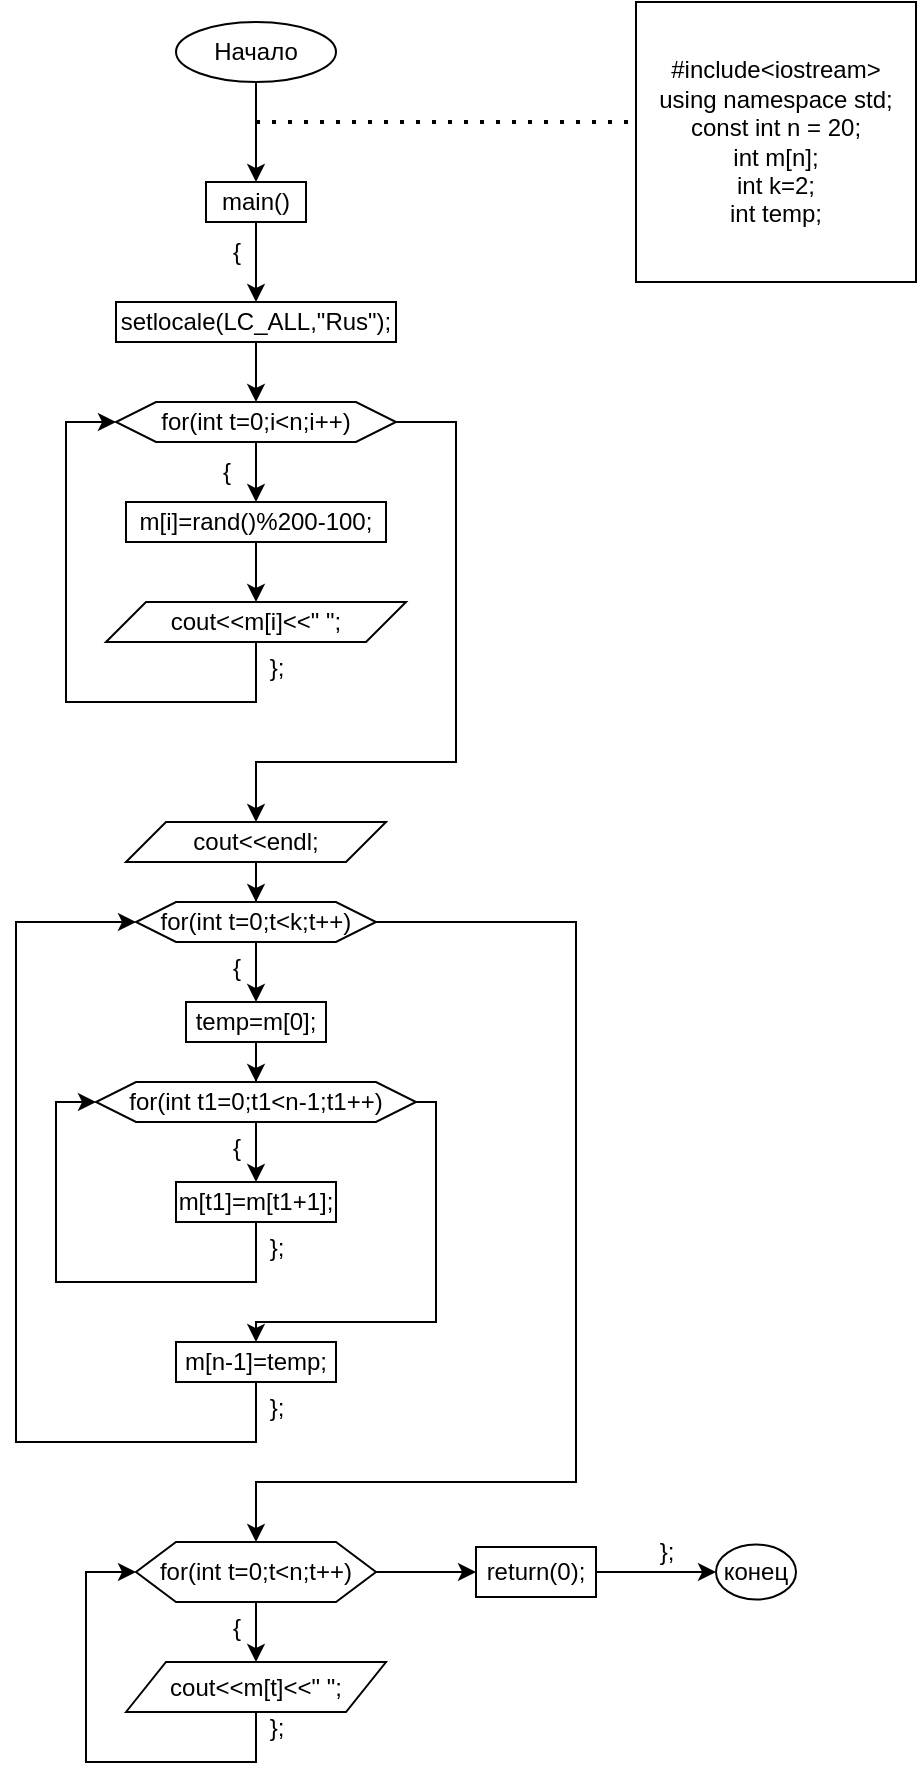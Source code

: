 <mxfile version="22.1.2" type="device">
  <diagram id="C5RBs43oDa-KdzZeNtuy" name="Page-1">
    <mxGraphModel dx="1780" dy="864" grid="1" gridSize="10" guides="1" tooltips="1" connect="1" arrows="1" fold="1" page="1" pageScale="1" pageWidth="827" pageHeight="1169" math="0" shadow="0">
      <root>
        <mxCell id="WIyWlLk6GJQsqaUBKTNV-0" />
        <mxCell id="WIyWlLk6GJQsqaUBKTNV-1" parent="WIyWlLk6GJQsqaUBKTNV-0" />
        <mxCell id="v-dNHV7s0jWdKENIAIiw-3" style="edgeStyle=orthogonalEdgeStyle;rounded=0;orthogonalLoop=1;jettySize=auto;html=1;entryX=0.5;entryY=0;entryDx=0;entryDy=0;" parent="WIyWlLk6GJQsqaUBKTNV-1" source="v-dNHV7s0jWdKENIAIiw-1" target="v-dNHV7s0jWdKENIAIiw-2" edge="1">
          <mxGeometry relative="1" as="geometry" />
        </mxCell>
        <mxCell id="v-dNHV7s0jWdKENIAIiw-1" value="Начало" style="ellipse;whiteSpace=wrap;html=1;" parent="WIyWlLk6GJQsqaUBKTNV-1" vertex="1">
          <mxGeometry x="330" y="20" width="80" height="30" as="geometry" />
        </mxCell>
        <mxCell id="v-dNHV7s0jWdKENIAIiw-7" value="" style="edgeStyle=orthogonalEdgeStyle;rounded=0;orthogonalLoop=1;jettySize=auto;html=1;" parent="WIyWlLk6GJQsqaUBKTNV-1" source="v-dNHV7s0jWdKENIAIiw-2" target="v-dNHV7s0jWdKENIAIiw-6" edge="1">
          <mxGeometry relative="1" as="geometry" />
        </mxCell>
        <mxCell id="v-dNHV7s0jWdKENIAIiw-2" value="main()" style="rounded=0;whiteSpace=wrap;html=1;" parent="WIyWlLk6GJQsqaUBKTNV-1" vertex="1">
          <mxGeometry x="345" y="100" width="50" height="20" as="geometry" />
        </mxCell>
        <mxCell id="v-dNHV7s0jWdKENIAIiw-4" value="" style="endArrow=none;dashed=1;html=1;dashPattern=1 3;strokeWidth=2;rounded=0;" parent="WIyWlLk6GJQsqaUBKTNV-1" edge="1">
          <mxGeometry width="50" height="50" relative="1" as="geometry">
            <mxPoint x="370" y="70" as="sourcePoint" />
            <mxPoint x="560" y="70" as="targetPoint" />
          </mxGeometry>
        </mxCell>
        <mxCell id="v-dNHV7s0jWdKENIAIiw-5" value="#include&amp;lt;iostream&amp;gt;&lt;br&gt;using namespace std;&lt;br&gt;const int n = 20;&lt;br&gt;int m[n];&lt;br&gt;int k=2;&lt;br&gt;int temp;" style="whiteSpace=wrap;html=1;aspect=fixed;" parent="WIyWlLk6GJQsqaUBKTNV-1" vertex="1">
          <mxGeometry x="560" y="10" width="140" height="140" as="geometry" />
        </mxCell>
        <mxCell id="v-dNHV7s0jWdKENIAIiw-9" value="" style="edgeStyle=orthogonalEdgeStyle;rounded=0;orthogonalLoop=1;jettySize=auto;html=1;" parent="WIyWlLk6GJQsqaUBKTNV-1" source="v-dNHV7s0jWdKENIAIiw-6" target="v-dNHV7s0jWdKENIAIiw-8" edge="1">
          <mxGeometry relative="1" as="geometry" />
        </mxCell>
        <mxCell id="v-dNHV7s0jWdKENIAIiw-6" value="setlocale(LC_ALL,&quot;Rus&quot;);" style="whiteSpace=wrap;html=1;rounded=0;" parent="WIyWlLk6GJQsqaUBKTNV-1" vertex="1">
          <mxGeometry x="300" y="160" width="140" height="20" as="geometry" />
        </mxCell>
        <mxCell id="v-dNHV7s0jWdKENIAIiw-11" value="" style="edgeStyle=orthogonalEdgeStyle;rounded=0;orthogonalLoop=1;jettySize=auto;html=1;" parent="WIyWlLk6GJQsqaUBKTNV-1" source="v-dNHV7s0jWdKENIAIiw-8" target="v-dNHV7s0jWdKENIAIiw-10" edge="1">
          <mxGeometry relative="1" as="geometry" />
        </mxCell>
        <mxCell id="v-dNHV7s0jWdKENIAIiw-17" style="edgeStyle=orthogonalEdgeStyle;rounded=0;orthogonalLoop=1;jettySize=auto;html=1;" parent="WIyWlLk6GJQsqaUBKTNV-1" source="v-dNHV7s0jWdKENIAIiw-8" edge="1">
          <mxGeometry relative="1" as="geometry">
            <mxPoint x="370" y="420" as="targetPoint" />
            <Array as="points">
              <mxPoint x="470" y="220" />
              <mxPoint x="470" y="390" />
              <mxPoint x="370" y="390" />
            </Array>
          </mxGeometry>
        </mxCell>
        <mxCell id="v-dNHV7s0jWdKENIAIiw-8" value="for(int t=0;i&amp;lt;n;i++)" style="shape=hexagon;perimeter=hexagonPerimeter2;whiteSpace=wrap;html=1;fixedSize=1;rounded=0;" parent="WIyWlLk6GJQsqaUBKTNV-1" vertex="1">
          <mxGeometry x="300" y="210" width="140" height="20" as="geometry" />
        </mxCell>
        <mxCell id="v-dNHV7s0jWdKENIAIiw-13" value="" style="edgeStyle=orthogonalEdgeStyle;rounded=0;orthogonalLoop=1;jettySize=auto;html=1;" parent="WIyWlLk6GJQsqaUBKTNV-1" source="v-dNHV7s0jWdKENIAIiw-10" target="v-dNHV7s0jWdKENIAIiw-12" edge="1">
          <mxGeometry relative="1" as="geometry" />
        </mxCell>
        <mxCell id="v-dNHV7s0jWdKENIAIiw-10" value="m[i]=rand()%200-100;" style="whiteSpace=wrap;html=1;rounded=0;" parent="WIyWlLk6GJQsqaUBKTNV-1" vertex="1">
          <mxGeometry x="305" y="260" width="130" height="20" as="geometry" />
        </mxCell>
        <mxCell id="v-dNHV7s0jWdKENIAIiw-14" style="edgeStyle=orthogonalEdgeStyle;rounded=0;orthogonalLoop=1;jettySize=auto;html=1;entryX=0;entryY=0.5;entryDx=0;entryDy=0;" parent="WIyWlLk6GJQsqaUBKTNV-1" source="v-dNHV7s0jWdKENIAIiw-12" target="v-dNHV7s0jWdKENIAIiw-8" edge="1">
          <mxGeometry relative="1" as="geometry">
            <Array as="points">
              <mxPoint x="370" y="360" />
              <mxPoint x="275" y="360" />
              <mxPoint x="275" y="220" />
            </Array>
          </mxGeometry>
        </mxCell>
        <mxCell id="v-dNHV7s0jWdKENIAIiw-12" value="cout&amp;lt;&amp;lt;m[i]&amp;lt;&amp;lt;&quot; &quot;;" style="shape=parallelogram;perimeter=parallelogramPerimeter;whiteSpace=wrap;html=1;fixedSize=1;rounded=0;" parent="WIyWlLk6GJQsqaUBKTNV-1" vertex="1">
          <mxGeometry x="295" y="310" width="150" height="20" as="geometry" />
        </mxCell>
        <mxCell id="-OUiE-6ZjnuVIrMrALZC-2" value="" style="edgeStyle=orthogonalEdgeStyle;rounded=0;orthogonalLoop=1;jettySize=auto;html=1;" edge="1" parent="WIyWlLk6GJQsqaUBKTNV-1" source="v-dNHV7s0jWdKENIAIiw-18" target="-OUiE-6ZjnuVIrMrALZC-1">
          <mxGeometry relative="1" as="geometry" />
        </mxCell>
        <mxCell id="v-dNHV7s0jWdKENIAIiw-18" value="cout&amp;lt;&amp;lt;endl;" style="shape=parallelogram;perimeter=parallelogramPerimeter;whiteSpace=wrap;html=1;fixedSize=1;" parent="WIyWlLk6GJQsqaUBKTNV-1" vertex="1">
          <mxGeometry x="305" y="420" width="130" height="20" as="geometry" />
        </mxCell>
        <mxCell id="v-dNHV7s0jWdKENIAIiw-31" value="" style="edgeStyle=orthogonalEdgeStyle;rounded=0;orthogonalLoop=1;jettySize=auto;html=1;" parent="WIyWlLk6GJQsqaUBKTNV-1" source="v-dNHV7s0jWdKENIAIiw-29" target="v-dNHV7s0jWdKENIAIiw-30" edge="1">
          <mxGeometry relative="1" as="geometry" />
        </mxCell>
        <mxCell id="v-dNHV7s0jWdKENIAIiw-34" value="" style="edgeStyle=orthogonalEdgeStyle;rounded=0;orthogonalLoop=1;jettySize=auto;html=1;" parent="WIyWlLk6GJQsqaUBKTNV-1" source="v-dNHV7s0jWdKENIAIiw-29" target="v-dNHV7s0jWdKENIAIiw-33" edge="1">
          <mxGeometry relative="1" as="geometry" />
        </mxCell>
        <mxCell id="v-dNHV7s0jWdKENIAIiw-29" value="for(int t=0;t&amp;lt;n;t++)" style="shape=hexagon;perimeter=hexagonPerimeter2;whiteSpace=wrap;html=1;fixedSize=1;" parent="WIyWlLk6GJQsqaUBKTNV-1" vertex="1">
          <mxGeometry x="310" y="780" width="120" height="30" as="geometry" />
        </mxCell>
        <mxCell id="v-dNHV7s0jWdKENIAIiw-32" style="edgeStyle=orthogonalEdgeStyle;rounded=0;orthogonalLoop=1;jettySize=auto;html=1;entryX=0;entryY=0.5;entryDx=0;entryDy=0;" parent="WIyWlLk6GJQsqaUBKTNV-1" source="v-dNHV7s0jWdKENIAIiw-30" target="v-dNHV7s0jWdKENIAIiw-29" edge="1">
          <mxGeometry relative="1" as="geometry">
            <Array as="points">
              <mxPoint x="370" y="890" />
              <mxPoint x="285" y="890" />
              <mxPoint x="285" y="795" />
            </Array>
          </mxGeometry>
        </mxCell>
        <mxCell id="v-dNHV7s0jWdKENIAIiw-30" value="cout&amp;lt;&amp;lt;m[t]&amp;lt;&amp;lt;&quot; &quot;;" style="shape=parallelogram;perimeter=parallelogramPerimeter;whiteSpace=wrap;html=1;fixedSize=1;" parent="WIyWlLk6GJQsqaUBKTNV-1" vertex="1">
          <mxGeometry x="305" y="840" width="130" height="25" as="geometry" />
        </mxCell>
        <mxCell id="v-dNHV7s0jWdKENIAIiw-36" value="" style="edgeStyle=orthogonalEdgeStyle;rounded=0;orthogonalLoop=1;jettySize=auto;html=1;" parent="WIyWlLk6GJQsqaUBKTNV-1" source="v-dNHV7s0jWdKENIAIiw-33" target="v-dNHV7s0jWdKENIAIiw-35" edge="1">
          <mxGeometry relative="1" as="geometry" />
        </mxCell>
        <mxCell id="v-dNHV7s0jWdKENIAIiw-33" value="return(0);" style="whiteSpace=wrap;html=1;" parent="WIyWlLk6GJQsqaUBKTNV-1" vertex="1">
          <mxGeometry x="480" y="782.5" width="60" height="25" as="geometry" />
        </mxCell>
        <mxCell id="v-dNHV7s0jWdKENIAIiw-35" value="конец" style="ellipse;whiteSpace=wrap;html=1;" parent="WIyWlLk6GJQsqaUBKTNV-1" vertex="1">
          <mxGeometry x="600" y="781.25" width="40" height="27.5" as="geometry" />
        </mxCell>
        <mxCell id="v-dNHV7s0jWdKENIAIiw-37" value="{" style="text;html=1;align=center;verticalAlign=middle;resizable=0;points=[];autosize=1;strokeColor=none;fillColor=none;" parent="WIyWlLk6GJQsqaUBKTNV-1" vertex="1">
          <mxGeometry x="345" y="120" width="30" height="30" as="geometry" />
        </mxCell>
        <mxCell id="v-dNHV7s0jWdKENIAIiw-38" value="};" style="text;html=1;align=center;verticalAlign=middle;resizable=0;points=[];autosize=1;strokeColor=none;fillColor=none;" parent="WIyWlLk6GJQsqaUBKTNV-1" vertex="1">
          <mxGeometry x="560" y="770" width="30" height="30" as="geometry" />
        </mxCell>
        <mxCell id="v-dNHV7s0jWdKENIAIiw-39" value="{" style="text;html=1;align=center;verticalAlign=middle;resizable=0;points=[];autosize=1;strokeColor=none;fillColor=none;" parent="WIyWlLk6GJQsqaUBKTNV-1" vertex="1">
          <mxGeometry x="340" y="230" width="30" height="30" as="geometry" />
        </mxCell>
        <mxCell id="v-dNHV7s0jWdKENIAIiw-40" value="};" style="text;html=1;align=center;verticalAlign=middle;resizable=0;points=[];autosize=1;strokeColor=none;fillColor=none;" parent="WIyWlLk6GJQsqaUBKTNV-1" vertex="1">
          <mxGeometry x="365" y="328" width="30" height="30" as="geometry" />
        </mxCell>
        <mxCell id="v-dNHV7s0jWdKENIAIiw-43" value="{" style="text;html=1;align=center;verticalAlign=middle;resizable=0;points=[];autosize=1;strokeColor=none;fillColor=none;" parent="WIyWlLk6GJQsqaUBKTNV-1" vertex="1">
          <mxGeometry x="345" y="808" width="30" height="30" as="geometry" />
        </mxCell>
        <mxCell id="v-dNHV7s0jWdKENIAIiw-44" value="};" style="text;html=1;align=center;verticalAlign=middle;resizable=0;points=[];autosize=1;strokeColor=none;fillColor=none;" parent="WIyWlLk6GJQsqaUBKTNV-1" vertex="1">
          <mxGeometry x="365" y="858" width="30" height="30" as="geometry" />
        </mxCell>
        <mxCell id="-OUiE-6ZjnuVIrMrALZC-4" value="" style="edgeStyle=orthogonalEdgeStyle;rounded=0;orthogonalLoop=1;jettySize=auto;html=1;" edge="1" parent="WIyWlLk6GJQsqaUBKTNV-1" source="-OUiE-6ZjnuVIrMrALZC-1" target="-OUiE-6ZjnuVIrMrALZC-3">
          <mxGeometry relative="1" as="geometry" />
        </mxCell>
        <mxCell id="-OUiE-6ZjnuVIrMrALZC-13" style="edgeStyle=orthogonalEdgeStyle;rounded=0;orthogonalLoop=1;jettySize=auto;html=1;" edge="1" parent="WIyWlLk6GJQsqaUBKTNV-1" source="-OUiE-6ZjnuVIrMrALZC-1" target="v-dNHV7s0jWdKENIAIiw-29">
          <mxGeometry relative="1" as="geometry">
            <Array as="points">
              <mxPoint x="530" y="470" />
              <mxPoint x="530" y="750" />
              <mxPoint x="370" y="750" />
            </Array>
          </mxGeometry>
        </mxCell>
        <mxCell id="-OUiE-6ZjnuVIrMrALZC-1" value="for(int t=0;t&amp;lt;k;t++)" style="shape=hexagon;perimeter=hexagonPerimeter2;whiteSpace=wrap;html=1;fixedSize=1;" vertex="1" parent="WIyWlLk6GJQsqaUBKTNV-1">
          <mxGeometry x="310" y="460" width="120" height="20" as="geometry" />
        </mxCell>
        <mxCell id="-OUiE-6ZjnuVIrMrALZC-6" value="" style="edgeStyle=orthogonalEdgeStyle;rounded=0;orthogonalLoop=1;jettySize=auto;html=1;" edge="1" parent="WIyWlLk6GJQsqaUBKTNV-1" source="-OUiE-6ZjnuVIrMrALZC-3" target="-OUiE-6ZjnuVIrMrALZC-5">
          <mxGeometry relative="1" as="geometry" />
        </mxCell>
        <mxCell id="-OUiE-6ZjnuVIrMrALZC-3" value="temp=m[0];" style="whiteSpace=wrap;html=1;" vertex="1" parent="WIyWlLk6GJQsqaUBKTNV-1">
          <mxGeometry x="335" y="510" width="70" height="20" as="geometry" />
        </mxCell>
        <mxCell id="-OUiE-6ZjnuVIrMrALZC-8" value="" style="edgeStyle=orthogonalEdgeStyle;rounded=0;orthogonalLoop=1;jettySize=auto;html=1;" edge="1" parent="WIyWlLk6GJQsqaUBKTNV-1" source="-OUiE-6ZjnuVIrMrALZC-5" target="-OUiE-6ZjnuVIrMrALZC-7">
          <mxGeometry relative="1" as="geometry" />
        </mxCell>
        <mxCell id="-OUiE-6ZjnuVIrMrALZC-10" style="edgeStyle=orthogonalEdgeStyle;rounded=0;orthogonalLoop=1;jettySize=auto;html=1;" edge="1" parent="WIyWlLk6GJQsqaUBKTNV-1" source="-OUiE-6ZjnuVIrMrALZC-5">
          <mxGeometry relative="1" as="geometry">
            <mxPoint x="370" y="680" as="targetPoint" />
            <Array as="points">
              <mxPoint x="460" y="560" />
              <mxPoint x="460" y="670" />
              <mxPoint x="370" y="670" />
            </Array>
          </mxGeometry>
        </mxCell>
        <mxCell id="-OUiE-6ZjnuVIrMrALZC-5" value="for(int t1=0;t1&amp;lt;n-1;t1++)" style="shape=hexagon;perimeter=hexagonPerimeter2;whiteSpace=wrap;html=1;fixedSize=1;" vertex="1" parent="WIyWlLk6GJQsqaUBKTNV-1">
          <mxGeometry x="290" y="550" width="160" height="20" as="geometry" />
        </mxCell>
        <mxCell id="-OUiE-6ZjnuVIrMrALZC-9" style="edgeStyle=orthogonalEdgeStyle;rounded=0;orthogonalLoop=1;jettySize=auto;html=1;entryX=0;entryY=0.5;entryDx=0;entryDy=0;" edge="1" parent="WIyWlLk6GJQsqaUBKTNV-1" source="-OUiE-6ZjnuVIrMrALZC-7" target="-OUiE-6ZjnuVIrMrALZC-5">
          <mxGeometry relative="1" as="geometry">
            <Array as="points">
              <mxPoint x="370" y="650" />
              <mxPoint x="270" y="650" />
              <mxPoint x="270" y="560" />
            </Array>
          </mxGeometry>
        </mxCell>
        <mxCell id="-OUiE-6ZjnuVIrMrALZC-7" value="m[t1]=m[t1+1];" style="whiteSpace=wrap;html=1;" vertex="1" parent="WIyWlLk6GJQsqaUBKTNV-1">
          <mxGeometry x="330" y="600" width="80" height="20" as="geometry" />
        </mxCell>
        <mxCell id="-OUiE-6ZjnuVIrMrALZC-12" style="edgeStyle=orthogonalEdgeStyle;rounded=0;orthogonalLoop=1;jettySize=auto;html=1;entryX=0;entryY=0.5;entryDx=0;entryDy=0;" edge="1" parent="WIyWlLk6GJQsqaUBKTNV-1" source="-OUiE-6ZjnuVIrMrALZC-11" target="-OUiE-6ZjnuVIrMrALZC-1">
          <mxGeometry relative="1" as="geometry">
            <Array as="points">
              <mxPoint x="370" y="730" />
              <mxPoint x="250" y="730" />
              <mxPoint x="250" y="470" />
            </Array>
          </mxGeometry>
        </mxCell>
        <mxCell id="-OUiE-6ZjnuVIrMrALZC-11" value="m[n-1]=temp;" style="rounded=0;whiteSpace=wrap;html=1;" vertex="1" parent="WIyWlLk6GJQsqaUBKTNV-1">
          <mxGeometry x="330" y="680" width="80" height="20" as="geometry" />
        </mxCell>
        <mxCell id="-OUiE-6ZjnuVIrMrALZC-14" value="{" style="text;html=1;align=center;verticalAlign=middle;resizable=0;points=[];autosize=1;strokeColor=none;fillColor=none;" vertex="1" parent="WIyWlLk6GJQsqaUBKTNV-1">
          <mxGeometry x="345" y="478" width="30" height="30" as="geometry" />
        </mxCell>
        <mxCell id="-OUiE-6ZjnuVIrMrALZC-15" value="};" style="text;html=1;align=center;verticalAlign=middle;resizable=0;points=[];autosize=1;strokeColor=none;fillColor=none;" vertex="1" parent="WIyWlLk6GJQsqaUBKTNV-1">
          <mxGeometry x="365" y="698" width="30" height="30" as="geometry" />
        </mxCell>
        <mxCell id="-OUiE-6ZjnuVIrMrALZC-16" value="{" style="text;html=1;align=center;verticalAlign=middle;resizable=0;points=[];autosize=1;strokeColor=none;fillColor=none;" vertex="1" parent="WIyWlLk6GJQsqaUBKTNV-1">
          <mxGeometry x="345" y="568" width="30" height="30" as="geometry" />
        </mxCell>
        <mxCell id="-OUiE-6ZjnuVIrMrALZC-17" value="};" style="text;html=1;align=center;verticalAlign=middle;resizable=0;points=[];autosize=1;strokeColor=none;fillColor=none;" vertex="1" parent="WIyWlLk6GJQsqaUBKTNV-1">
          <mxGeometry x="365" y="618" width="30" height="30" as="geometry" />
        </mxCell>
      </root>
    </mxGraphModel>
  </diagram>
</mxfile>
